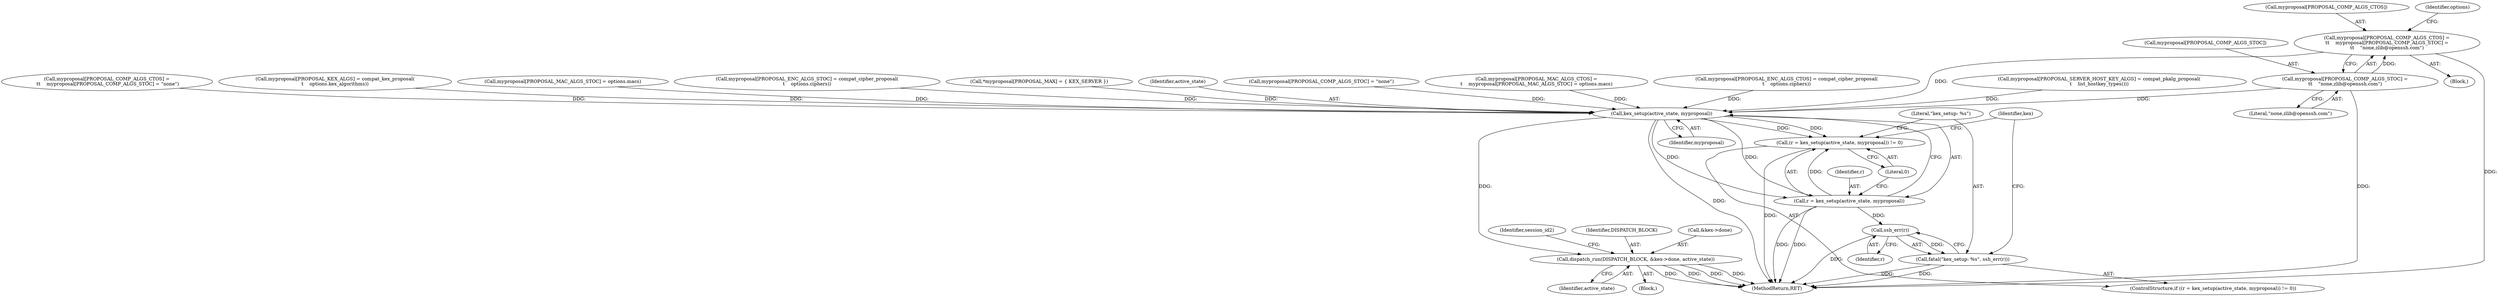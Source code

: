 digraph "0_src_3095060f479b86288e31c79ecbc5131a66bcd2f9_10@array" {
"1000169" [label="(Call,myproposal[PROPOSAL_COMP_ALGS_CTOS] =\n\t\t    myproposal[PROPOSAL_COMP_ALGS_STOC] =\n\t\t    \"none,zlib@openssh.com\")"];
"1000173" [label="(Call,myproposal[PROPOSAL_COMP_ALGS_STOC] =\n\t\t    \"none,zlib@openssh.com\")"];
"1000205" [label="(Call,kex_setup(active_state, myproposal))"];
"1000202" [label="(Call,(r = kex_setup(active_state, myproposal)) != 0)"];
"1000203" [label="(Call,r = kex_setup(active_state, myproposal))"];
"1000211" [label="(Call,ssh_err(r))"];
"1000209" [label="(Call,fatal(\"kex_setup: %s\", ssh_err(r)))"];
"1000319" [label="(Call,dispatch_run(DISPATCH_BLOCK, &kex->done, active_state))"];
"1000209" [label="(Call,fatal(\"kex_setup: %s\", ssh_err(r)))"];
"1000173" [label="(Call,myproposal[PROPOSAL_COMP_ALGS_STOC] =\n\t\t    \"none,zlib@openssh.com\")"];
"1000204" [label="(Identifier,r)"];
"1000177" [label="(Literal,\"none,zlib@openssh.com\")"];
"1000156" [label="(Call,myproposal[PROPOSAL_COMP_ALGS_STOC] = \"none\")"];
"1000321" [label="(Call,&kex->done)"];
"1000168" [label="(Block,)"];
"1000134" [label="(Call,myproposal[PROPOSAL_MAC_ALGS_CTOS] =\n\t    myproposal[PROPOSAL_MAC_ALGS_STOC] = options.macs)"];
"1000118" [label="(Call,myproposal[PROPOSAL_ENC_ALGS_CTOS] = compat_cipher_proposal(\n\t    options.ciphers))"];
"1000210" [label="(Literal,\"kex_setup: %s\")"];
"1000203" [label="(Call,r = kex_setup(active_state, myproposal))"];
"1000195" [label="(Call,myproposal[PROPOSAL_SERVER_HOST_KEY_ALGS] = compat_pkalg_proposal(\n\t    list_hostkey_types()))"];
"1000152" [label="(Call,myproposal[PROPOSAL_COMP_ALGS_CTOS] =\n \t\t    myproposal[PROPOSAL_COMP_ALGS_STOC] = \"none\")"];
"1000212" [label="(Identifier,r)"];
"1000174" [label="(Call,myproposal[PROPOSAL_COMP_ALGS_STOC])"];
"1000110" [label="(Call,myproposal[PROPOSAL_KEX_ALGS] = compat_kex_proposal(\n\t    options.kex_algorithms))"];
"1000344" [label="(MethodReturn,RET)"];
"1000211" [label="(Call,ssh_err(r))"];
"1000327" [label="(Identifier,session_id2)"];
"1000138" [label="(Call,myproposal[PROPOSAL_MAC_ALGS_STOC] = options.macs)"];
"1000214" [label="(Identifier,kex)"];
"1000126" [label="(Call,myproposal[PROPOSAL_ENC_ALGS_STOC] = compat_cipher_proposal(\n\t    options.ciphers))"];
"1000205" [label="(Call,kex_setup(active_state, myproposal))"];
"1000201" [label="(ControlStructure,if ((r = kex_setup(active_state, myproposal)) != 0))"];
"1000170" [label="(Call,myproposal[PROPOSAL_COMP_ALGS_CTOS])"];
"1000106" [label="(Call,*myproposal[PROPOSAL_MAX] = { KEX_SERVER })"];
"1000206" [label="(Identifier,active_state)"];
"1000319" [label="(Call,dispatch_run(DISPATCH_BLOCK, &kex->done, active_state))"];
"1000325" [label="(Identifier,active_state)"];
"1000208" [label="(Literal,0)"];
"1000181" [label="(Identifier,options)"];
"1000202" [label="(Call,(r = kex_setup(active_state, myproposal)) != 0)"];
"1000104" [label="(Block,)"];
"1000207" [label="(Identifier,myproposal)"];
"1000320" [label="(Identifier,DISPATCH_BLOCK)"];
"1000169" [label="(Call,myproposal[PROPOSAL_COMP_ALGS_CTOS] =\n\t\t    myproposal[PROPOSAL_COMP_ALGS_STOC] =\n\t\t    \"none,zlib@openssh.com\")"];
"1000169" -> "1000168"  [label="AST: "];
"1000169" -> "1000173"  [label="CFG: "];
"1000170" -> "1000169"  [label="AST: "];
"1000173" -> "1000169"  [label="AST: "];
"1000181" -> "1000169"  [label="CFG: "];
"1000169" -> "1000344"  [label="DDG: "];
"1000173" -> "1000169"  [label="DDG: "];
"1000169" -> "1000205"  [label="DDG: "];
"1000173" -> "1000177"  [label="CFG: "];
"1000174" -> "1000173"  [label="AST: "];
"1000177" -> "1000173"  [label="AST: "];
"1000173" -> "1000344"  [label="DDG: "];
"1000173" -> "1000205"  [label="DDG: "];
"1000205" -> "1000203"  [label="AST: "];
"1000205" -> "1000207"  [label="CFG: "];
"1000206" -> "1000205"  [label="AST: "];
"1000207" -> "1000205"  [label="AST: "];
"1000203" -> "1000205"  [label="CFG: "];
"1000205" -> "1000344"  [label="DDG: "];
"1000205" -> "1000202"  [label="DDG: "];
"1000205" -> "1000202"  [label="DDG: "];
"1000205" -> "1000203"  [label="DDG: "];
"1000205" -> "1000203"  [label="DDG: "];
"1000106" -> "1000205"  [label="DDG: "];
"1000156" -> "1000205"  [label="DDG: "];
"1000138" -> "1000205"  [label="DDG: "];
"1000134" -> "1000205"  [label="DDG: "];
"1000118" -> "1000205"  [label="DDG: "];
"1000195" -> "1000205"  [label="DDG: "];
"1000110" -> "1000205"  [label="DDG: "];
"1000126" -> "1000205"  [label="DDG: "];
"1000152" -> "1000205"  [label="DDG: "];
"1000205" -> "1000319"  [label="DDG: "];
"1000202" -> "1000201"  [label="AST: "];
"1000202" -> "1000208"  [label="CFG: "];
"1000203" -> "1000202"  [label="AST: "];
"1000208" -> "1000202"  [label="AST: "];
"1000210" -> "1000202"  [label="CFG: "];
"1000214" -> "1000202"  [label="CFG: "];
"1000202" -> "1000344"  [label="DDG: "];
"1000203" -> "1000202"  [label="DDG: "];
"1000204" -> "1000203"  [label="AST: "];
"1000208" -> "1000203"  [label="CFG: "];
"1000203" -> "1000344"  [label="DDG: "];
"1000203" -> "1000344"  [label="DDG: "];
"1000203" -> "1000211"  [label="DDG: "];
"1000211" -> "1000209"  [label="AST: "];
"1000211" -> "1000212"  [label="CFG: "];
"1000212" -> "1000211"  [label="AST: "];
"1000209" -> "1000211"  [label="CFG: "];
"1000211" -> "1000344"  [label="DDG: "];
"1000211" -> "1000209"  [label="DDG: "];
"1000209" -> "1000201"  [label="AST: "];
"1000210" -> "1000209"  [label="AST: "];
"1000214" -> "1000209"  [label="CFG: "];
"1000209" -> "1000344"  [label="DDG: "];
"1000209" -> "1000344"  [label="DDG: "];
"1000319" -> "1000104"  [label="AST: "];
"1000319" -> "1000325"  [label="CFG: "];
"1000320" -> "1000319"  [label="AST: "];
"1000321" -> "1000319"  [label="AST: "];
"1000325" -> "1000319"  [label="AST: "];
"1000327" -> "1000319"  [label="CFG: "];
"1000319" -> "1000344"  [label="DDG: "];
"1000319" -> "1000344"  [label="DDG: "];
"1000319" -> "1000344"  [label="DDG: "];
"1000319" -> "1000344"  [label="DDG: "];
}
